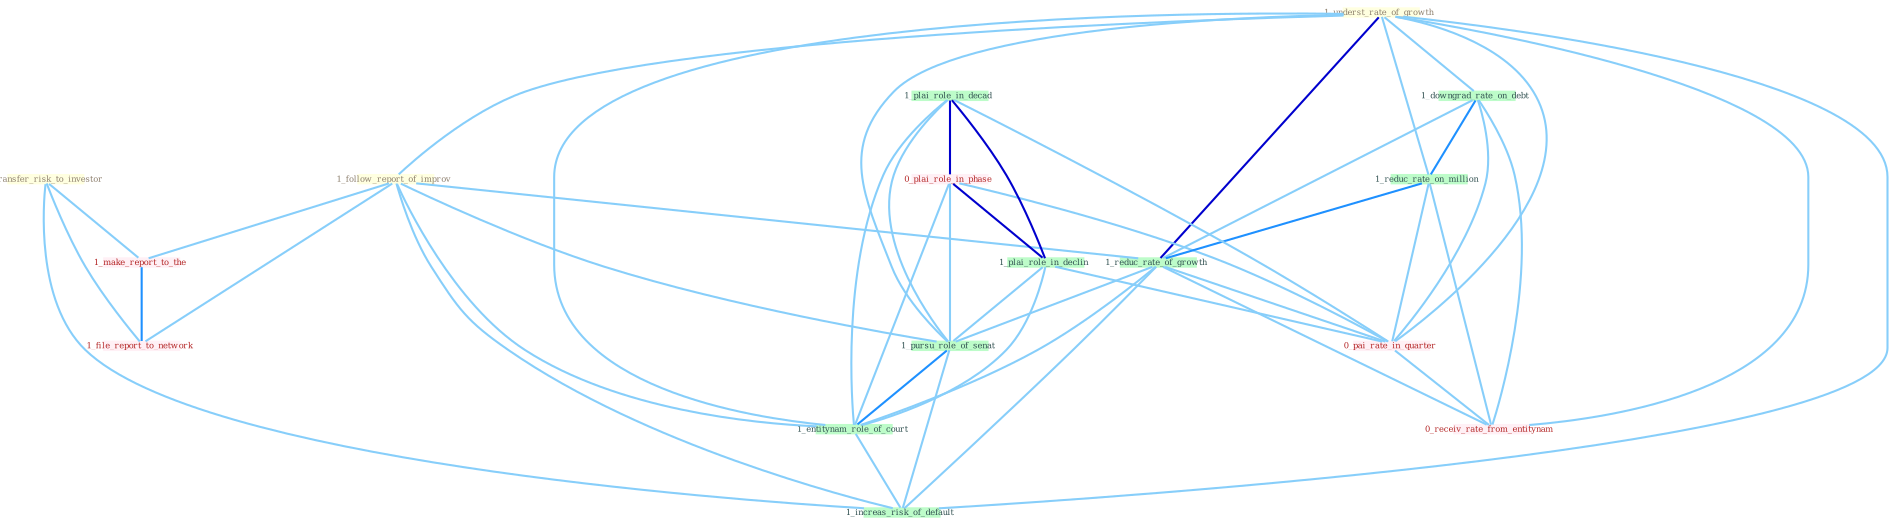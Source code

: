 Graph G{ 
    node
    [shape=polygon,style=filled,width=.5,height=.06,color="#BDFCC9",fixedsize=true,fontsize=4,
    fontcolor="#2f4f4f"];
    {node
    [color="#ffffe0", fontcolor="#8b7d6b"] "1_underst_rate_of_growth " "1_follow_report_of_improv " "0_transfer_risk_to_investor "}
{node [color="#fff0f5", fontcolor="#b22222"] "0_plai_role_in_phase " "1_make_report_to_the " "0_pai_rate_in_quarter " "1_file_report_to_network " "0_receiv_rate_from_entitynam "}
edge [color="#B0E2FF"];

	"1_underst_rate_of_growth " -- "1_follow_report_of_improv " [w="1", color="#87cefa" ];
	"1_underst_rate_of_growth " -- "1_downgrad_rate_on_debt " [w="1", color="#87cefa" ];
	"1_underst_rate_of_growth " -- "1_reduc_rate_on_million " [w="1", color="#87cefa" ];
	"1_underst_rate_of_growth " -- "1_reduc_rate_of_growth " [w="3", color="#0000cd" , len=0.6];
	"1_underst_rate_of_growth " -- "0_pai_rate_in_quarter " [w="1", color="#87cefa" ];
	"1_underst_rate_of_growth " -- "1_pursu_role_of_senat " [w="1", color="#87cefa" ];
	"1_underst_rate_of_growth " -- "1_entitynam_role_of_court " [w="1", color="#87cefa" ];
	"1_underst_rate_of_growth " -- "0_receiv_rate_from_entitynam " [w="1", color="#87cefa" ];
	"1_underst_rate_of_growth " -- "1_increas_risk_of_default " [w="1", color="#87cefa" ];
	"1_follow_report_of_improv " -- "1_reduc_rate_of_growth " [w="1", color="#87cefa" ];
	"1_follow_report_of_improv " -- "1_make_report_to_the " [w="1", color="#87cefa" ];
	"1_follow_report_of_improv " -- "1_pursu_role_of_senat " [w="1", color="#87cefa" ];
	"1_follow_report_of_improv " -- "1_file_report_to_network " [w="1", color="#87cefa" ];
	"1_follow_report_of_improv " -- "1_entitynam_role_of_court " [w="1", color="#87cefa" ];
	"1_follow_report_of_improv " -- "1_increas_risk_of_default " [w="1", color="#87cefa" ];
	"0_transfer_risk_to_investor " -- "1_make_report_to_the " [w="1", color="#87cefa" ];
	"0_transfer_risk_to_investor " -- "1_file_report_to_network " [w="1", color="#87cefa" ];
	"0_transfer_risk_to_investor " -- "1_increas_risk_of_default " [w="1", color="#87cefa" ];
	"1_downgrad_rate_on_debt " -- "1_reduc_rate_on_million " [w="2", color="#1e90ff" , len=0.8];
	"1_downgrad_rate_on_debt " -- "1_reduc_rate_of_growth " [w="1", color="#87cefa" ];
	"1_downgrad_rate_on_debt " -- "0_pai_rate_in_quarter " [w="1", color="#87cefa" ];
	"1_downgrad_rate_on_debt " -- "0_receiv_rate_from_entitynam " [w="1", color="#87cefa" ];
	"1_reduc_rate_on_million " -- "1_reduc_rate_of_growth " [w="2", color="#1e90ff" , len=0.8];
	"1_reduc_rate_on_million " -- "0_pai_rate_in_quarter " [w="1", color="#87cefa" ];
	"1_reduc_rate_on_million " -- "0_receiv_rate_from_entitynam " [w="1", color="#87cefa" ];
	"1_plai_role_in_decad " -- "0_plai_role_in_phase " [w="3", color="#0000cd" , len=0.6];
	"1_plai_role_in_decad " -- "1_plai_role_in_declin " [w="3", color="#0000cd" , len=0.6];
	"1_plai_role_in_decad " -- "0_pai_rate_in_quarter " [w="1", color="#87cefa" ];
	"1_plai_role_in_decad " -- "1_pursu_role_of_senat " [w="1", color="#87cefa" ];
	"1_plai_role_in_decad " -- "1_entitynam_role_of_court " [w="1", color="#87cefa" ];
	"0_plai_role_in_phase " -- "1_plai_role_in_declin " [w="3", color="#0000cd" , len=0.6];
	"0_plai_role_in_phase " -- "0_pai_rate_in_quarter " [w="1", color="#87cefa" ];
	"0_plai_role_in_phase " -- "1_pursu_role_of_senat " [w="1", color="#87cefa" ];
	"0_plai_role_in_phase " -- "1_entitynam_role_of_court " [w="1", color="#87cefa" ];
	"1_reduc_rate_of_growth " -- "0_pai_rate_in_quarter " [w="1", color="#87cefa" ];
	"1_reduc_rate_of_growth " -- "1_pursu_role_of_senat " [w="1", color="#87cefa" ];
	"1_reduc_rate_of_growth " -- "1_entitynam_role_of_court " [w="1", color="#87cefa" ];
	"1_reduc_rate_of_growth " -- "0_receiv_rate_from_entitynam " [w="1", color="#87cefa" ];
	"1_reduc_rate_of_growth " -- "1_increas_risk_of_default " [w="1", color="#87cefa" ];
	"1_make_report_to_the " -- "1_file_report_to_network " [w="2", color="#1e90ff" , len=0.8];
	"1_plai_role_in_declin " -- "0_pai_rate_in_quarter " [w="1", color="#87cefa" ];
	"1_plai_role_in_declin " -- "1_pursu_role_of_senat " [w="1", color="#87cefa" ];
	"1_plai_role_in_declin " -- "1_entitynam_role_of_court " [w="1", color="#87cefa" ];
	"0_pai_rate_in_quarter " -- "0_receiv_rate_from_entitynam " [w="1", color="#87cefa" ];
	"1_pursu_role_of_senat " -- "1_entitynam_role_of_court " [w="2", color="#1e90ff" , len=0.8];
	"1_pursu_role_of_senat " -- "1_increas_risk_of_default " [w="1", color="#87cefa" ];
	"1_entitynam_role_of_court " -- "1_increas_risk_of_default " [w="1", color="#87cefa" ];
}